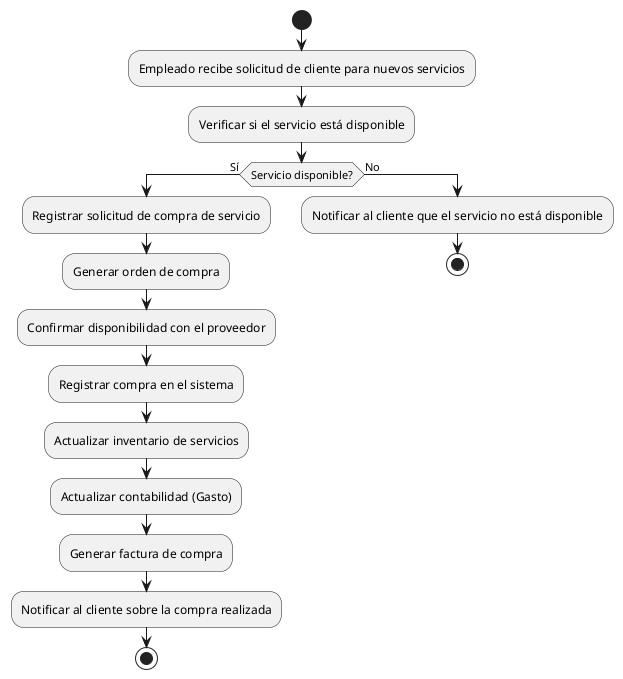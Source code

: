@startuml actividad_compra_servicios
start
:Empleado recibe solicitud de cliente para nuevos servicios;
:Verificar si el servicio está disponible;
if (Servicio disponible?) then (Sí)
  :Registrar solicitud de compra de servicio;
  :Generar orden de compra;
  :Confirmar disponibilidad con el proveedor;
  :Registrar compra en el sistema;
  :Actualizar inventario de servicios;
  :Actualizar contabilidad (Gasto);
  :Generar factura de compra;
  :Notificar al cliente sobre la compra realizada;
  stop
else (No)
  :Notificar al cliente que el servicio no está disponible;
  stop
endif
@enduml
